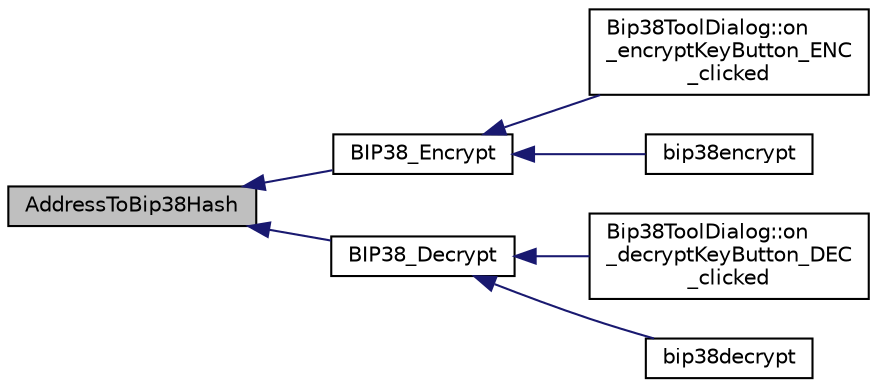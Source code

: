 digraph "AddressToBip38Hash"
{
  edge [fontname="Helvetica",fontsize="10",labelfontname="Helvetica",labelfontsize="10"];
  node [fontname="Helvetica",fontsize="10",shape=record];
  rankdir="LR";
  Node4 [label="AddressToBip38Hash",height=0.2,width=0.4,color="black", fillcolor="grey75", style="filled", fontcolor="black"];
  Node4 -> Node5 [dir="back",color="midnightblue",fontsize="10",style="solid",fontname="Helvetica"];
  Node5 [label="BIP38_Encrypt",height=0.2,width=0.4,color="black", fillcolor="white", style="filled",URL="$bip38_8h.html#a510b9177c784d15ff57c01b12ccfa674"];
  Node5 -> Node6 [dir="back",color="midnightblue",fontsize="10",style="solid",fontname="Helvetica"];
  Node6 [label="Bip38ToolDialog::on\l_encryptKeyButton_ENC\l_clicked",height=0.2,width=0.4,color="black", fillcolor="white", style="filled",URL="$class_bip38_tool_dialog.html#a31cdc41e507628f2cd413e9df57c5770"];
  Node5 -> Node7 [dir="back",color="midnightblue",fontsize="10",style="solid",fontname="Helvetica"];
  Node7 [label="bip38encrypt",height=0.2,width=0.4,color="black", fillcolor="white", style="filled",URL="$rpcdump_8cpp.html#a303f255a7509999ce1e535d5e7bb220d"];
  Node4 -> Node8 [dir="back",color="midnightblue",fontsize="10",style="solid",fontname="Helvetica"];
  Node8 [label="BIP38_Decrypt",height=0.2,width=0.4,color="black", fillcolor="white", style="filled",URL="$bip38_8h.html#a3a8abd78d8750c4c7622d7acd3815743"];
  Node8 -> Node9 [dir="back",color="midnightblue",fontsize="10",style="solid",fontname="Helvetica"];
  Node9 [label="Bip38ToolDialog::on\l_decryptKeyButton_DEC\l_clicked",height=0.2,width=0.4,color="black", fillcolor="white", style="filled",URL="$class_bip38_tool_dialog.html#a7675f3df0cc4dc22a100052a5b099191"];
  Node8 -> Node10 [dir="back",color="midnightblue",fontsize="10",style="solid",fontname="Helvetica"];
  Node10 [label="bip38decrypt",height=0.2,width=0.4,color="black", fillcolor="white", style="filled",URL="$rpcdump_8cpp.html#a64a0e2e87f6d741efd662ac94080159d"];
}
